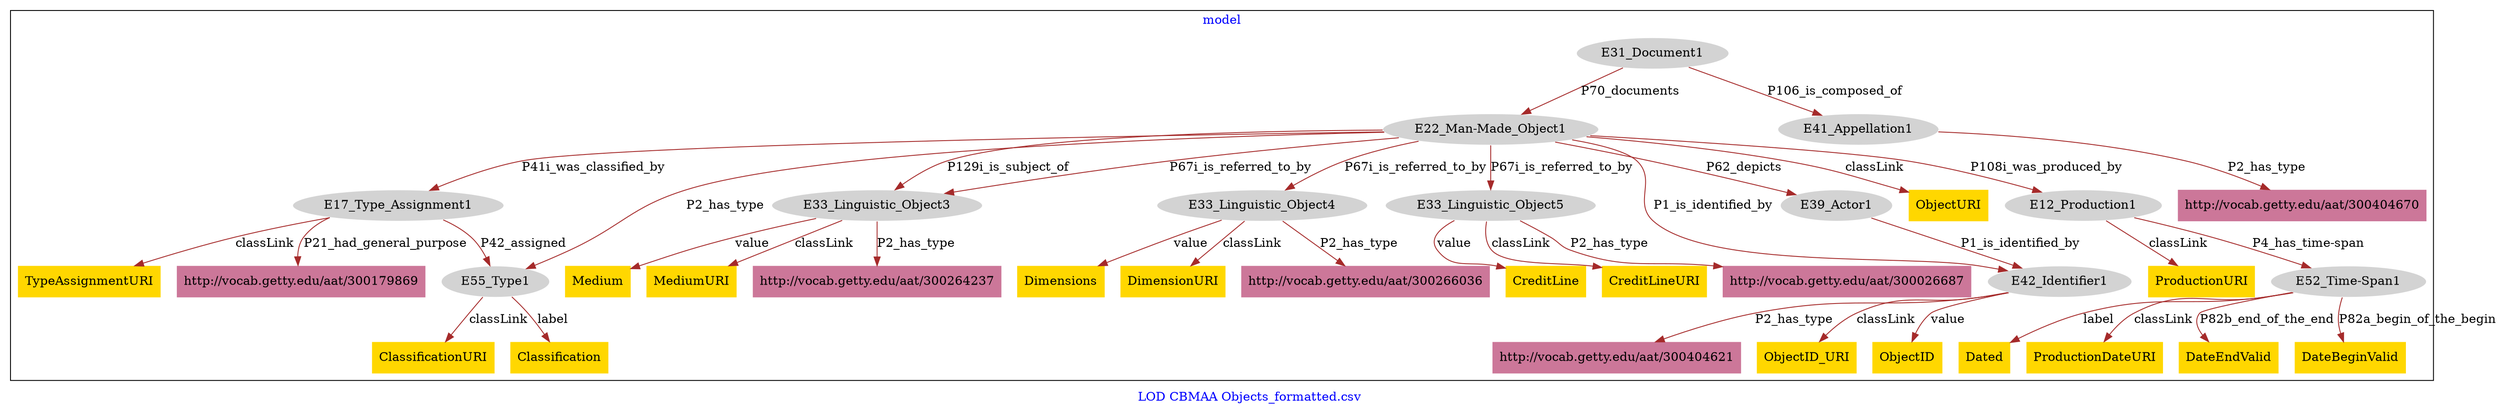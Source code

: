 digraph n0 {
fontcolor="blue"
remincross="true"
label="LOD CBMAA Objects_formatted.csv"
subgraph cluster {
label="model"
n2[style="filled",color="white",fillcolor="lightgray",label="E12_Production1"];
n3[style="filled",color="white",fillcolor="lightgray",label="E52_Time-Span1"];
n4[style="filled",color="white",fillcolor="lightgray",label="E17_Type_Assignment1"];
n5[style="filled",color="white",fillcolor="lightgray",label="E55_Type1"];
n6[style="filled",color="white",fillcolor="lightgray",label="E22_Man-Made_Object1"];
n7[style="filled",color="white",fillcolor="lightgray",label="E33_Linguistic_Object3"];
n8[style="filled",color="white",fillcolor="lightgray",label="E33_Linguistic_Object4"];
n9[style="filled",color="white",fillcolor="lightgray",label="E33_Linguistic_Object5"];
n10[style="filled",color="white",fillcolor="lightgray",label="E39_Actor1"];
n11[style="filled",color="white",fillcolor="lightgray",label="E31_Document1"];
n12[style="filled",color="white",fillcolor="lightgray",label="E41_Appellation1"];
n13[style="filled",color="white",fillcolor="lightgray",label="E42_Identifier1"];
n14[shape="plaintext",style="filled",fillcolor="gold",label="Medium"];
n15[shape="plaintext",style="filled",fillcolor="gold",label="Dimensions"];
n16[shape="plaintext",style="filled",fillcolor="gold",label="CreditLine"];
n17[shape="plaintext",style="filled",fillcolor="gold",label="Classification"];
n18[shape="plaintext",style="filled",fillcolor="gold",label="ClassificationURI"];
n19[shape="plaintext",style="filled",fillcolor="gold",label="TypeAssignmentURI"];
n20[shape="plaintext",style="filled",fillcolor="gold",label="ProductionURI"];
n21[shape="plaintext",style="filled",fillcolor="gold",label="ObjectID_URI"];
n22[shape="plaintext",style="filled",fillcolor="gold",label="DateBeginValid"];
n23[shape="plaintext",style="filled",fillcolor="gold",label="Dated"];
n24[shape="plaintext",style="filled",fillcolor="gold",label="ProductionDateURI"];
n25[shape="plaintext",style="filled",fillcolor="gold",label="CreditLineURI"];
n26[shape="plaintext",style="filled",fillcolor="gold",label="ObjectURI"];
n27[shape="plaintext",style="filled",fillcolor="gold",label="ObjectID"];
n28[shape="plaintext",style="filled",fillcolor="gold",label="DimensionURI"];
n29[shape="plaintext",style="filled",fillcolor="gold",label="DateEndValid"];
n30[shape="plaintext",style="filled",fillcolor="gold",label="MediumURI"];
n31[shape="plaintext",style="filled",fillcolor="#CC7799",label="http://vocab.getty.edu/aat/300026687"];
n32[shape="plaintext",style="filled",fillcolor="#CC7799",label="http://vocab.getty.edu/aat/300264237"];
n33[shape="plaintext",style="filled",fillcolor="#CC7799",label="http://vocab.getty.edu/aat/300404621"];
n34[shape="plaintext",style="filled",fillcolor="#CC7799",label="http://vocab.getty.edu/aat/300179869"];
n35[shape="plaintext",style="filled",fillcolor="#CC7799",label="http://vocab.getty.edu/aat/300266036"];
n36[shape="plaintext",style="filled",fillcolor="#CC7799",label="http://vocab.getty.edu/aat/300404670"];
}
n2 -> n3[color="brown",fontcolor="black",label="P4_has_time-span"]
n4 -> n5[color="brown",fontcolor="black",label="P42_assigned"]
n6 -> n2[color="brown",fontcolor="black",label="P108i_was_produced_by"]
n6 -> n4[color="brown",fontcolor="black",label="P41i_was_classified_by"]
n6 -> n7[color="brown",fontcolor="black",label="P67i_is_referred_to_by"]
n6 -> n8[color="brown",fontcolor="black",label="P67i_is_referred_to_by"]
n6 -> n9[color="brown",fontcolor="black",label="P67i_is_referred_to_by"]
n6 -> n10[color="brown",fontcolor="black",label="P62_depicts"]
n11 -> n6[color="brown",fontcolor="black",label="P70_documents"]
n11 -> n12[color="brown",fontcolor="black",label="P106_is_composed_of"]
n10 -> n13[color="brown",fontcolor="black",label="P1_is_identified_by"]
n7 -> n14[color="brown",fontcolor="black",label="value"]
n8 -> n15[color="brown",fontcolor="black",label="value"]
n9 -> n16[color="brown",fontcolor="black",label="value"]
n5 -> n17[color="brown",fontcolor="black",label="label"]
n5 -> n18[color="brown",fontcolor="black",label="classLink"]
n4 -> n19[color="brown",fontcolor="black",label="classLink"]
n2 -> n20[color="brown",fontcolor="black",label="classLink"]
n13 -> n21[color="brown",fontcolor="black",label="classLink"]
n3 -> n22[color="brown",fontcolor="black",label="P82a_begin_of_the_begin"]
n3 -> n23[color="brown",fontcolor="black",label="label"]
n3 -> n24[color="brown",fontcolor="black",label="classLink"]
n9 -> n25[color="brown",fontcolor="black",label="classLink"]
n6 -> n26[color="brown",fontcolor="black",label="classLink"]
n13 -> n27[color="brown",fontcolor="black",label="value"]
n8 -> n28[color="brown",fontcolor="black",label="classLink"]
n3 -> n29[color="brown",fontcolor="black",label="P82b_end_of_the_end"]
n7 -> n30[color="brown",fontcolor="black",label="classLink"]
n9 -> n31[color="brown",fontcolor="black",label="P2_has_type"]
n6 -> n7[color="brown",fontcolor="black",label="P129i_is_subject_of"]
n7 -> n32[color="brown",fontcolor="black",label="P2_has_type"]
n6 -> n5[color="brown",fontcolor="black",label="P2_has_type"]
n13 -> n33[color="brown",fontcolor="black",label="P2_has_type"]
n6 -> n13[color="brown",fontcolor="black",label="P1_is_identified_by"]
n4 -> n34[color="brown",fontcolor="black",label="P21_had_general_purpose"]
n8 -> n35[color="brown",fontcolor="black",label="P2_has_type"]
n12 -> n36[color="brown",fontcolor="black",label="P2_has_type"]
}
